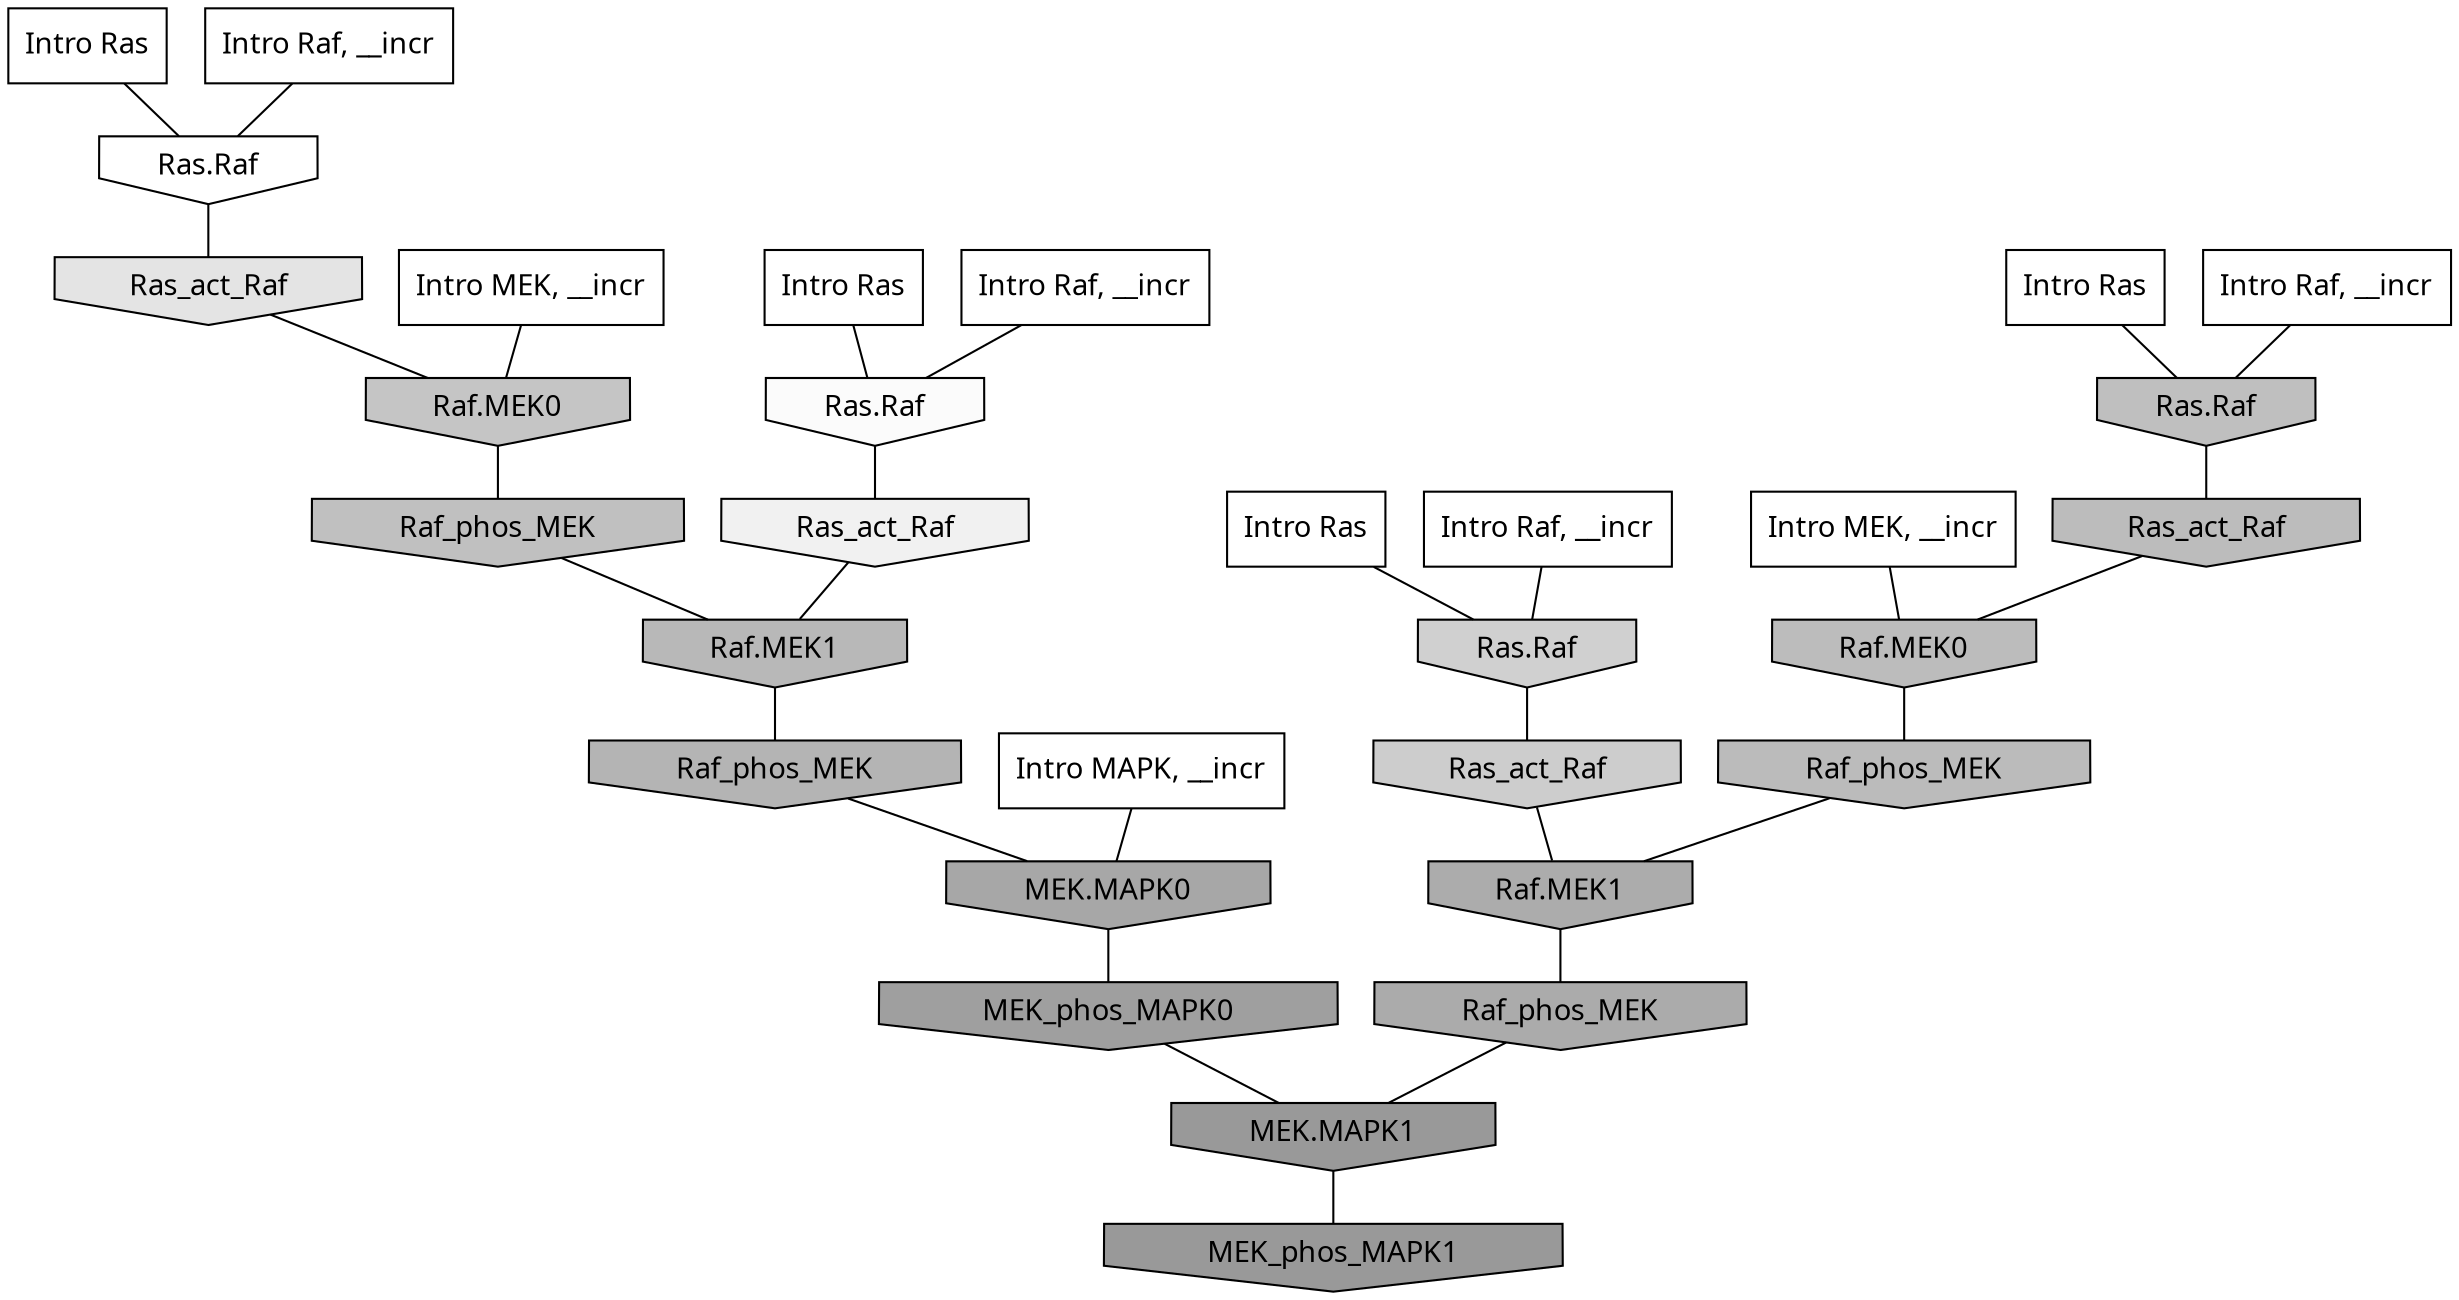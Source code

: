 digraph G{
  rankdir="TB";
  ranksep=0.30;
  node [fontname="CMU Serif"];
  edge [fontname="CMU Serif"];
  
  23 [label="Intro Ras", shape=rectangle, style=filled, fillcolor="0.000 0.000 1.000"]
  
  24 [label="Intro Ras", shape=rectangle, style=filled, fillcolor="0.000 0.000 1.000"]
  
  35 [label="Intro Ras", shape=rectangle, style=filled, fillcolor="0.000 0.000 1.000"]
  
  86 [label="Intro Ras", shape=rectangle, style=filled, fillcolor="0.000 0.000 1.000"]
  
  388 [label="Intro Raf, __incr", shape=rectangle, style=filled, fillcolor="0.000 0.000 1.000"]
  
  774 [label="Intro Raf, __incr", shape=rectangle, style=filled, fillcolor="0.000 0.000 1.000"]
  
  1032 [label="Intro Raf, __incr", shape=rectangle, style=filled, fillcolor="0.000 0.000 1.000"]
  
  1087 [label="Intro Raf, __incr", shape=rectangle, style=filled, fillcolor="0.000 0.000 1.000"]
  
  1343 [label="Intro MEK, __incr", shape=rectangle, style=filled, fillcolor="0.000 0.000 1.000"]
  
  2063 [label="Intro MEK, __incr", shape=rectangle, style=filled, fillcolor="0.000 0.000 1.000"]
  
  2784 [label="Intro MAPK, __incr", shape=rectangle, style=filled, fillcolor="0.000 0.000 1.000"]
  
  3279 [label="Ras.Raf", shape=invhouse, style=filled, fillcolor="0.000 0.000 1.000"]
  
  3406 [label="Ras.Raf", shape=invhouse, style=filled, fillcolor="0.000 0.000 0.983"]
  
  3620 [label="Ras_act_Raf", shape=invhouse, style=filled, fillcolor="0.000 0.000 0.945"]
  
  4197 [label="Ras_act_Raf", shape=invhouse, style=filled, fillcolor="0.000 0.000 0.894"]
  
  5269 [label="Ras.Raf", shape=invhouse, style=filled, fillcolor="0.000 0.000 0.814"]
  
  5430 [label="Ras_act_Raf", shape=invhouse, style=filled, fillcolor="0.000 0.000 0.804"]
  
  5915 [label="Raf.MEK0", shape=invhouse, style=filled, fillcolor="0.000 0.000 0.771"]
  
  6237 [label="Raf_phos_MEK", shape=invhouse, style=filled, fillcolor="0.000 0.000 0.751"]
  
  6325 [label="Ras.Raf", shape=invhouse, style=filled, fillcolor="0.000 0.000 0.747"]
  
  6564 [label="Ras_act_Raf", shape=invhouse, style=filled, fillcolor="0.000 0.000 0.735"]
  
  6566 [label="Raf.MEK0", shape=invhouse, style=filled, fillcolor="0.000 0.000 0.735"]
  
  6585 [label="Raf_phos_MEK", shape=invhouse, style=filled, fillcolor="0.000 0.000 0.734"]
  
  6857 [label="Raf.MEK1", shape=invhouse, style=filled, fillcolor="0.000 0.000 0.722"]
  
  7260 [label="Raf_phos_MEK", shape=invhouse, style=filled, fillcolor="0.000 0.000 0.706"]
  
  8135 [label="Raf.MEK1", shape=invhouse, style=filled, fillcolor="0.000 0.000 0.673"]
  
  8235 [label="Raf_phos_MEK", shape=invhouse, style=filled, fillcolor="0.000 0.000 0.670"]
  
  8609 [label="MEK.MAPK0", shape=invhouse, style=filled, fillcolor="0.000 0.000 0.656"]
  
  9612 [label="MEK_phos_MAPK0", shape=invhouse, style=filled, fillcolor="0.000 0.000 0.625"]
  
  10548 [label="MEK.MAPK1", shape=invhouse, style=filled, fillcolor="0.000 0.000 0.601"]
  
  10572 [label="MEK_phos_MAPK1", shape=invhouse, style=filled, fillcolor="0.000 0.000 0.600"]
  
  
  10548 -> 10572 [dir=none, color="0.000 0.000 0.000"] 
  9612 -> 10548 [dir=none, color="0.000 0.000 0.000"] 
  8609 -> 9612 [dir=none, color="0.000 0.000 0.000"] 
  8235 -> 10548 [dir=none, color="0.000 0.000 0.000"] 
  8135 -> 8235 [dir=none, color="0.000 0.000 0.000"] 
  7260 -> 8609 [dir=none, color="0.000 0.000 0.000"] 
  6857 -> 7260 [dir=none, color="0.000 0.000 0.000"] 
  6585 -> 8135 [dir=none, color="0.000 0.000 0.000"] 
  6566 -> 6585 [dir=none, color="0.000 0.000 0.000"] 
  6564 -> 6566 [dir=none, color="0.000 0.000 0.000"] 
  6325 -> 6564 [dir=none, color="0.000 0.000 0.000"] 
  6237 -> 6857 [dir=none, color="0.000 0.000 0.000"] 
  5915 -> 6237 [dir=none, color="0.000 0.000 0.000"] 
  5430 -> 8135 [dir=none, color="0.000 0.000 0.000"] 
  5269 -> 5430 [dir=none, color="0.000 0.000 0.000"] 
  4197 -> 5915 [dir=none, color="0.000 0.000 0.000"] 
  3620 -> 6857 [dir=none, color="0.000 0.000 0.000"] 
  3406 -> 3620 [dir=none, color="0.000 0.000 0.000"] 
  3279 -> 4197 [dir=none, color="0.000 0.000 0.000"] 
  2784 -> 8609 [dir=none, color="0.000 0.000 0.000"] 
  2063 -> 5915 [dir=none, color="0.000 0.000 0.000"] 
  1343 -> 6566 [dir=none, color="0.000 0.000 0.000"] 
  1087 -> 3406 [dir=none, color="0.000 0.000 0.000"] 
  1032 -> 3279 [dir=none, color="0.000 0.000 0.000"] 
  774 -> 6325 [dir=none, color="0.000 0.000 0.000"] 
  388 -> 5269 [dir=none, color="0.000 0.000 0.000"] 
  86 -> 5269 [dir=none, color="0.000 0.000 0.000"] 
  35 -> 6325 [dir=none, color="0.000 0.000 0.000"] 
  24 -> 3406 [dir=none, color="0.000 0.000 0.000"] 
  23 -> 3279 [dir=none, color="0.000 0.000 0.000"] 
  
  }
